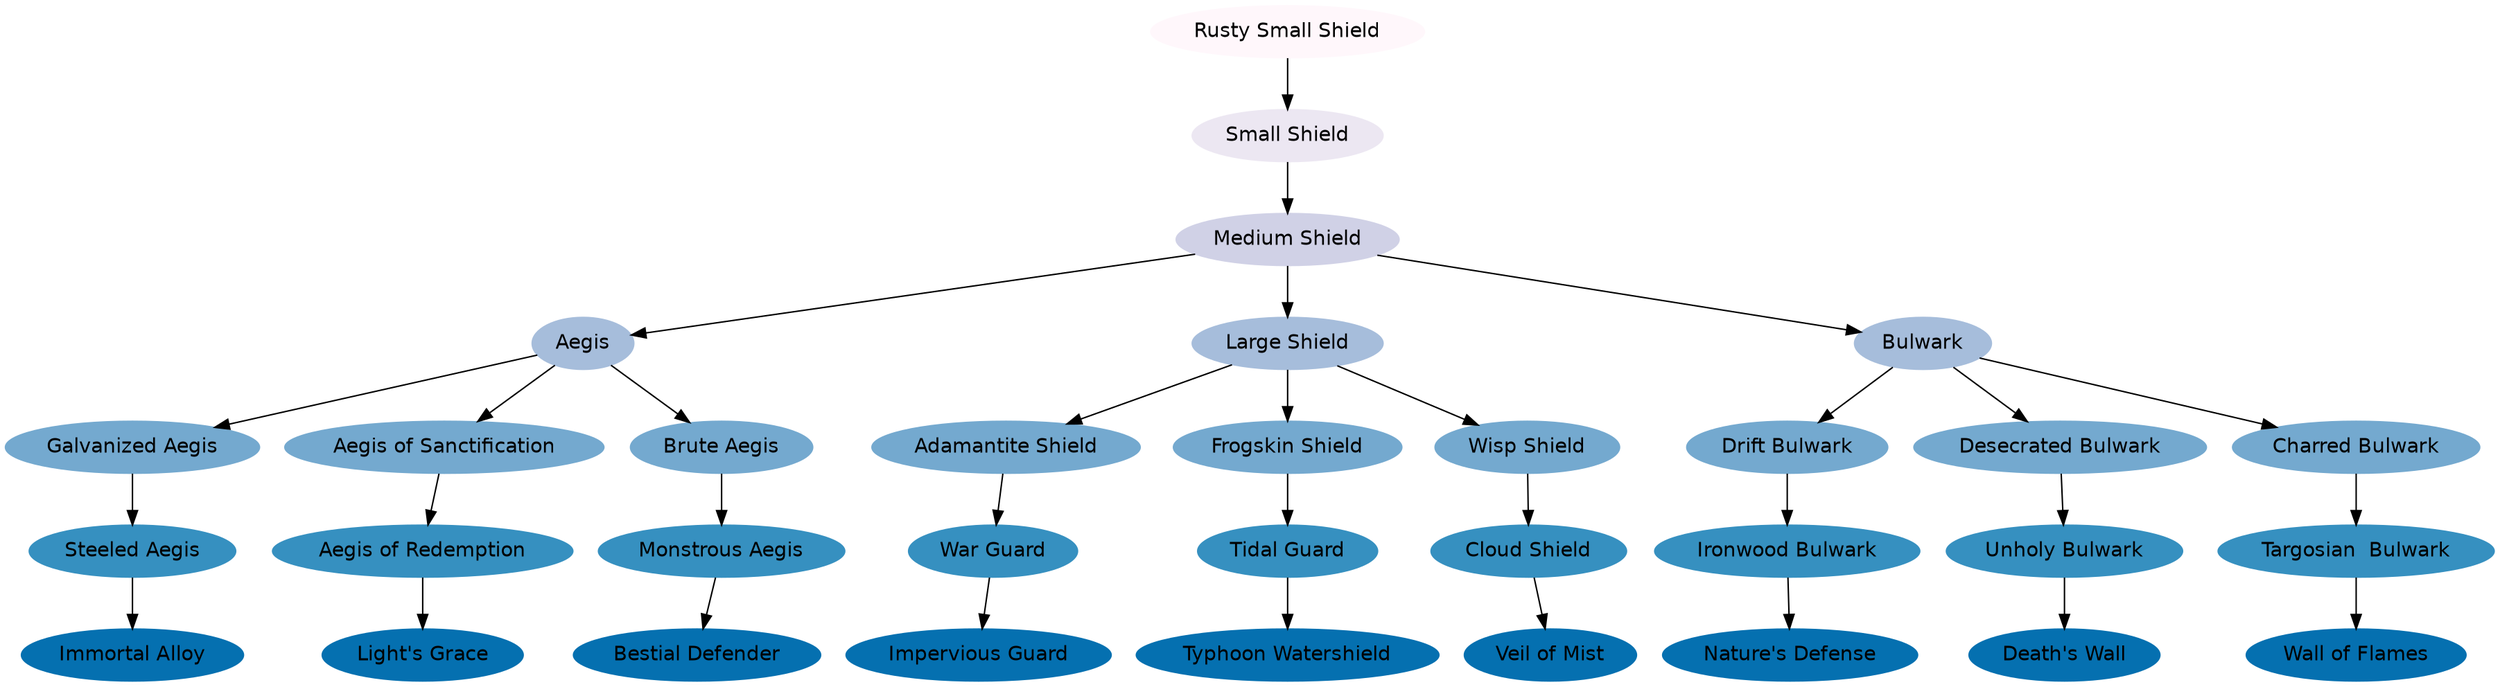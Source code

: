 digraph g1 {
    layout="dot";
    node[style=filled, fontname="Helvetica"];
"Rusty Small Shield"[colorscheme=pubu8, color=1]
"Small Shield"[colorscheme=pubu8, color=2]
"Medium Shield"[colorscheme=pubu8, color=3]
"Aegis"[colorscheme=pubu8, color=4]
"Galvanized Aegis"[colorscheme=pubu8, color=5]
"Aegis of Sanctification"[colorscheme=pubu8, color=5]
"Brute Aegis"[colorscheme=pubu8, color=5]
"Steeled Aegis"[colorscheme=pubu8, color=6]
"Aegis of Redemption"[colorscheme=pubu8, color=6]
"Monstrous Aegis"[colorscheme=pubu8, color=6]
"Immortal Alloy"[colorscheme=pubu8, color=7]
"Light's Grace"[colorscheme=pubu8, color=7]
"Bestial Defender"[colorscheme=pubu8, color=7]
"Large Shield"[colorscheme=pubu8, color=4]
"Adamantite Shield"[colorscheme=pubu8, color=5]
"Frogskin Shield"[colorscheme=pubu8, color=5]
"Wisp Shield"[colorscheme=pubu8, color=5]
"War Guard"[colorscheme=pubu8, color=6]
"Tidal Guard"[colorscheme=pubu8, color=6]
"Cloud Shield"[colorscheme=pubu8, color=6]
"Impervious Guard"[colorscheme=pubu8, color=7]
"Typhoon Watershield"[colorscheme=pubu8, color=7]
"Veil of Mist"[colorscheme=pubu8, color=7]
"Bulwark"[colorscheme=pubu8, color=4]
"Drift Bulwark"[colorscheme=pubu8, color=5]
"Desecrated Bulwark"[colorscheme=pubu8, color=5]
"Charred Bulwark"[colorscheme=pubu8, color=5]
"Ironwood Bulwark"[colorscheme=pubu8, color=6]
"Unholy Bulwark"[colorscheme=pubu8, color=6]
"Targosian  Bulwark"[colorscheme=pubu8, color=6]
"Nature's Defense"[colorscheme=pubu8, color=7]
"Death's Wall"[colorscheme=pubu8, color=7]
"Wall of Flames"[colorscheme=pubu8, color=7]


"Rusty Small Shield" -> "Small Shield"
"Small Shield" -> "Medium Shield"
"Medium Shield" -> "Aegis"
"Aegis" -> "Galvanized Aegis"
"Aegis" -> "Aegis of Sanctification"
"Aegis" -> "Brute Aegis"
"Galvanized Aegis" -> "Steeled Aegis"
"Aegis of Sanctification" -> "Aegis of Redemption"
"Brute Aegis" -> "Monstrous Aegis"
"Steeled Aegis" -> "Immortal Alloy"
"Aegis of Redemption" -> "Light's Grace"
"Monstrous Aegis" -> "Bestial Defender"
"Medium Shield" -> "Large Shield"
"Large Shield" -> "Adamantite Shield"
"Large Shield" -> "Frogskin Shield"
"Large Shield" -> "Wisp Shield"
"Adamantite Shield" -> "War Guard"
"Frogskin Shield" -> "Tidal Guard"
"Wisp Shield" -> "Cloud Shield"
"War Guard" -> "Impervious Guard"
"Tidal Guard" -> "Typhoon Watershield"
"Cloud Shield" -> "Veil of Mist"
"Medium Shield" -> "Bulwark"
"Bulwark" -> "Drift Bulwark"
"Bulwark" -> "Desecrated Bulwark"
"Bulwark" -> "Charred Bulwark"
"Drift Bulwark" -> "Ironwood Bulwark"
"Desecrated Bulwark" -> "Unholy Bulwark"
"Charred Bulwark" -> "Targosian  Bulwark"
"Ironwood Bulwark" -> "Nature's Defense"
"Unholy Bulwark" -> "Death's Wall"
"Targosian  Bulwark" -> "Wall of Flames"    
    }